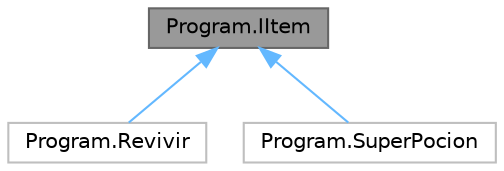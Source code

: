 digraph "Program.IItem"
{
 // LATEX_PDF_SIZE
  bgcolor="transparent";
  edge [fontname=Helvetica,fontsize=10,labelfontname=Helvetica,labelfontsize=10];
  node [fontname=Helvetica,fontsize=10,shape=box,height=0.2,width=0.4];
  Node1 [id="Node000001",label="Program.IItem",height=0.2,width=0.4,color="gray40", fillcolor="grey60", style="filled", fontcolor="black",tooltip=" "];
  Node1 -> Node2 [id="edge3_Node000001_Node000002",dir="back",color="steelblue1",style="solid",tooltip=" "];
  Node2 [id="Node000002",label="Program.Revivir",height=0.2,width=0.4,color="grey75", fillcolor="white", style="filled",URL="$class_program_1_1_revivir.html",tooltip=" "];
  Node1 -> Node3 [id="edge4_Node000001_Node000003",dir="back",color="steelblue1",style="solid",tooltip=" "];
  Node3 [id="Node000003",label="Program.SuperPocion",height=0.2,width=0.4,color="grey75", fillcolor="white", style="filled",URL="$class_program_1_1_super_pocion.html",tooltip=" "];
}
